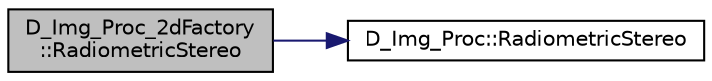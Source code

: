 digraph "D_Img_Proc_2dFactory::RadiometricStereo"
{
 // LATEX_PDF_SIZE
  edge [fontname="Helvetica",fontsize="10",labelfontname="Helvetica",labelfontsize="10"];
  node [fontname="Helvetica",fontsize="10",shape=record];
  rankdir="LR";
  Node1 [label="D_Img_Proc_2dFactory\l::RadiometricStereo",height=0.2,width=0.4,color="black", fillcolor="grey75", style="filled", fontcolor="black",tooltip=" "];
  Node1 -> Node2 [color="midnightblue",fontsize="10",style="solid",fontname="Helvetica"];
  Node2 [label="D_Img_Proc::RadiometricStereo",height=0.2,width=0.4,color="black", fillcolor="white", style="filled",URL="$class_d___img___proc.html#a355d3f057f1f4f9cf96b0a6255deda8f",tooltip=" "];
}
